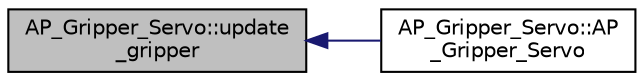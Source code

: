 digraph "AP_Gripper_Servo::update_gripper"
{
 // INTERACTIVE_SVG=YES
  edge [fontname="Helvetica",fontsize="10",labelfontname="Helvetica",labelfontsize="10"];
  node [fontname="Helvetica",fontsize="10",shape=record];
  rankdir="LR";
  Node1 [label="AP_Gripper_Servo::update\l_gripper",height=0.2,width=0.4,color="black", fillcolor="grey75", style="filled", fontcolor="black"];
  Node1 -> Node2 [dir="back",color="midnightblue",fontsize="10",style="solid",fontname="Helvetica"];
  Node2 [label="AP_Gripper_Servo::AP\l_Gripper_Servo",height=0.2,width=0.4,color="black", fillcolor="white", style="filled",URL="$classAP__Gripper__Servo.html#a1a03ddda84ae4a95b84c9976cb1cbcf2"];
}
